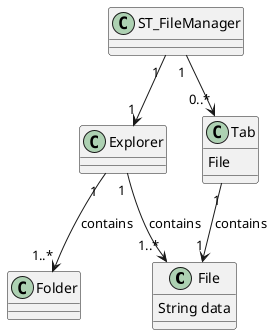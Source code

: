 @startuml

class File {
String data
}
class Folder {
}

class Explorer {
}

class Tab{
File
}

ST_FileManager "1 " -->"1"  Explorer
Explorer  "1 " -->"1..*"  Folder : contains
Explorer "1 " -->"1..*" File : contains
Tab "1" -->"1"File : contains
ST_FileManager "1 " -->"0..*"  Tab


@enduml

